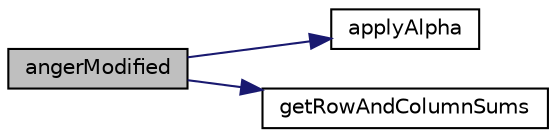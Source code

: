 digraph "angerModified"
{
 // LATEX_PDF_SIZE
  edge [fontname="Helvetica",fontsize="10",labelfontname="Helvetica",labelfontsize="10"];
  node [fontname="Helvetica",fontsize="10",shape=record];
  rankdir="LR";
  Node1 [label="angerModified",height=0.2,width=0.4,color="black", fillcolor="grey75", style="filled", fontcolor="black",tooltip=" "];
  Node1 -> Node2 [color="midnightblue",fontsize="10",style="solid"];
  Node2 [label="applyAlpha",height=0.2,width=0.4,color="black", fillcolor="white", style="filled",URL="$positionings_8C.html#ab669dabe449ed39eddb2249fbd85b9da",tooltip=" "];
  Node1 -> Node3 [color="midnightblue",fontsize="10",style="solid"];
  Node3 [label="getRowAndColumnSums",height=0.2,width=0.4,color="black", fillcolor="white", style="filled",URL="$Utils_8C.html#a58ded12ac7f7c04057c493ccf56a3f9f",tooltip="Irá gerar a soma em linhas e colunas de uma dada matriz fornecida, este irá passar por referência os ..."];
}
